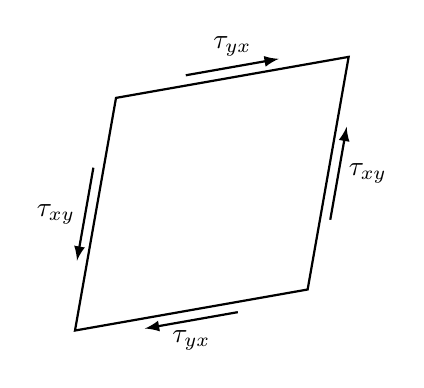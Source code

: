 ﻿\begin{tikzpicture}[>=latex,scale=3,thick]
\draw (0,0) -- (10:1) node (A) [midway, below] {} 
-- ++(80:1)node (B) [midway, right] {} 
 -- ++(190:1)node (C) [midway, above] {} 
 -- cycle node (D) [midway, left] {} ;
\begin{scope}[shift= {(A)},rotate=10]
\draw[<-](-0.2,0)--(+0.2,0) node[midway,below]{$\tau_{yx}$};
\end{scope}
\begin{scope}[shift= {(B)},rotate=-100]
\draw[<-](-0.2,0)--(+0.2,0) node[midway,right]{$\tau_{xy}$};
\end{scope}
\begin{scope}[shift= {(C)},rotate=190]
\draw[<-](-0.2,0)--(+0.2,0) node[midway,above]{$\tau_{yx}$};
\end{scope}
\begin{scope}[shift= {(D)},rotate=80]
\draw[<-](-0.2,0)--(+0.2,0) node[midway,left]{$\tau_{xy}$};
\end{scope}
\end{tikzpicture}